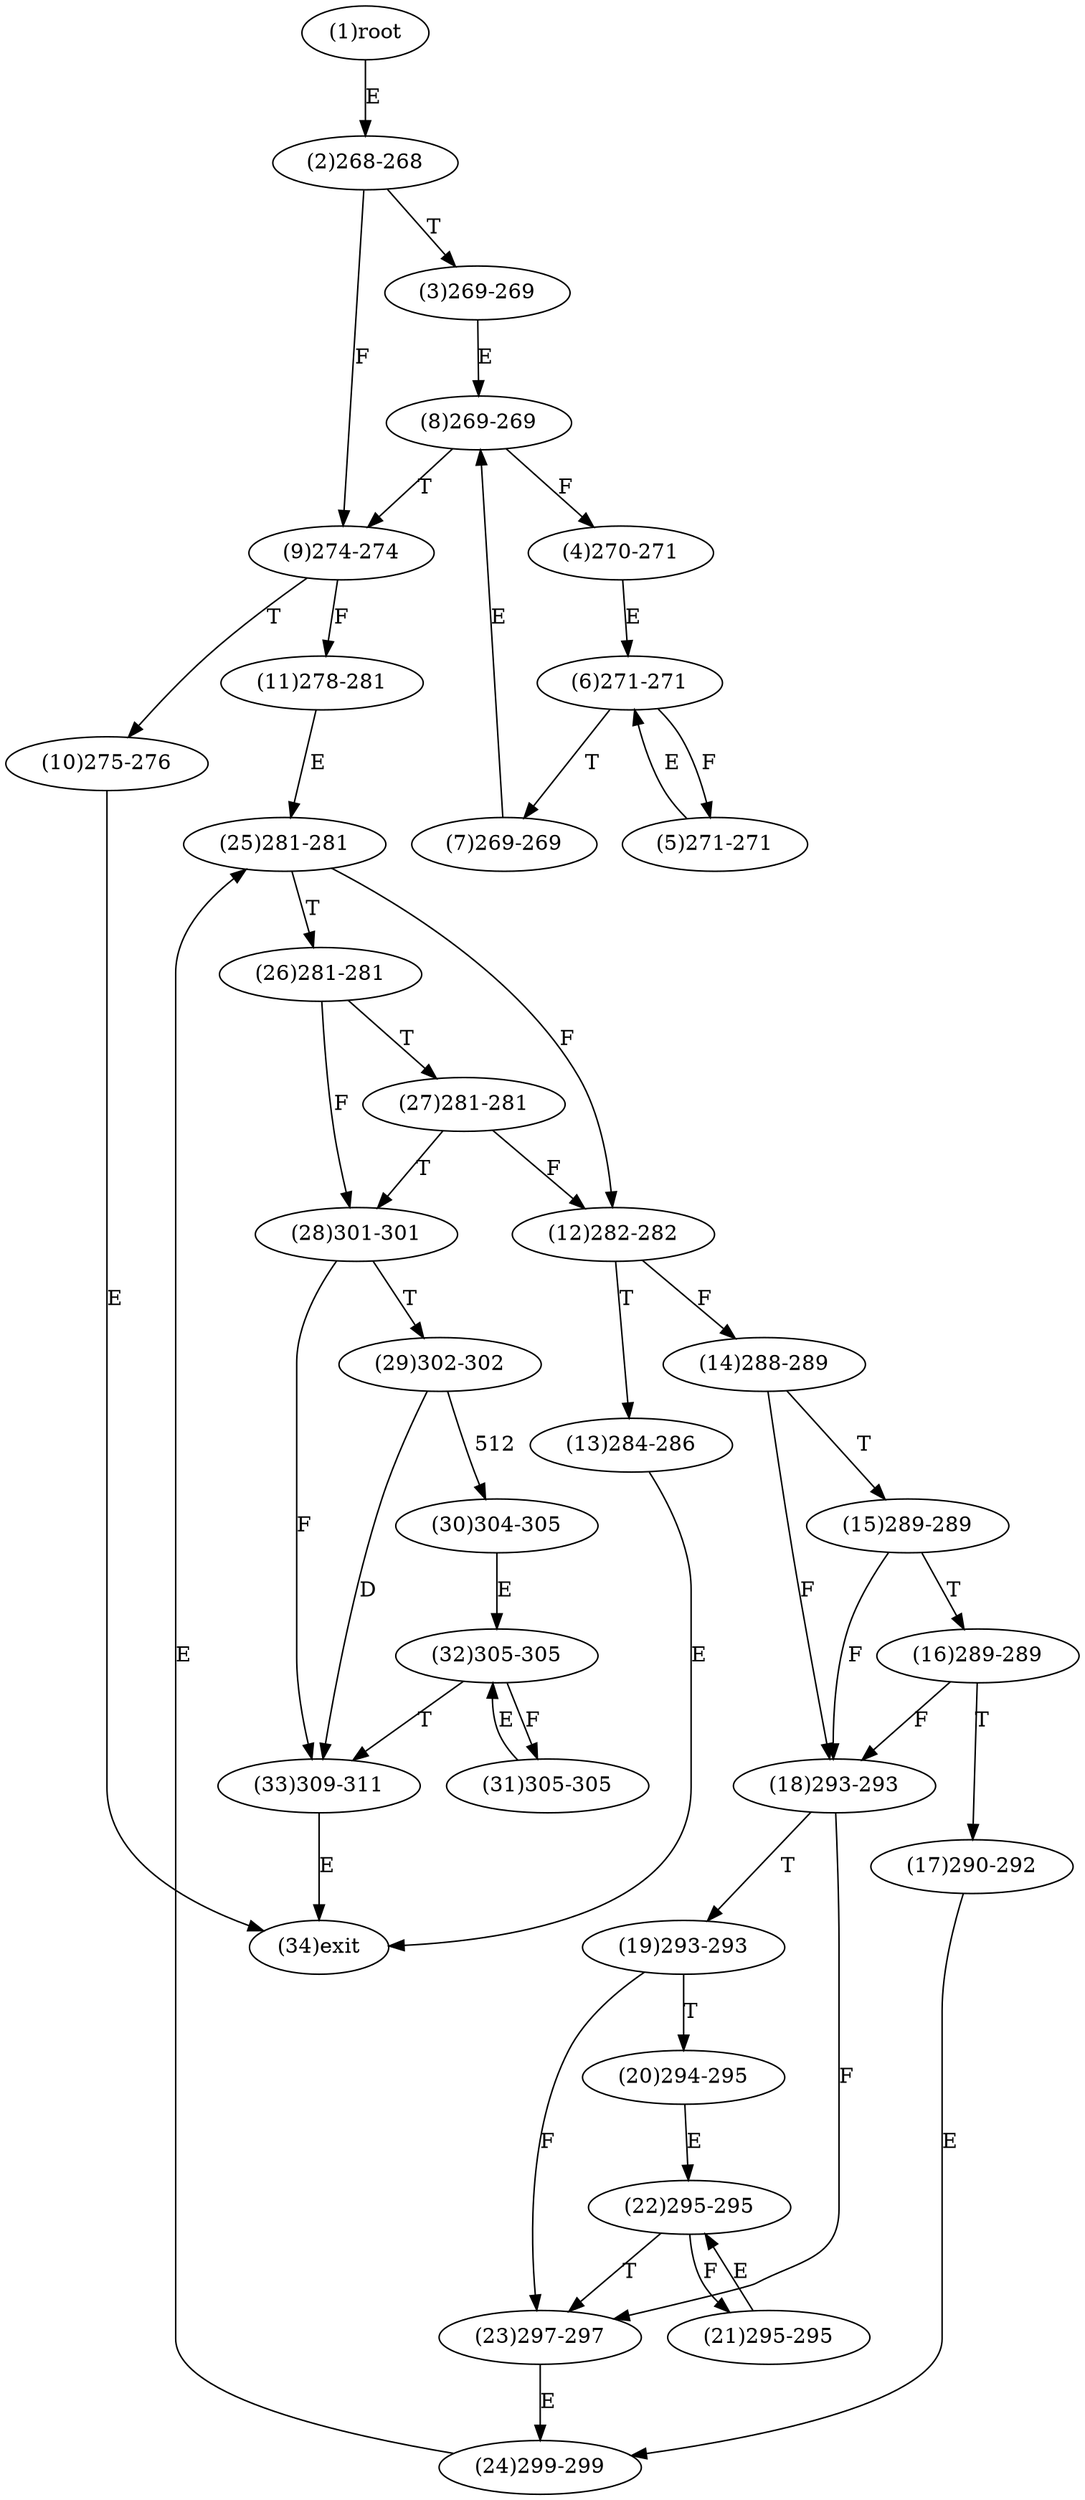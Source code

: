 digraph "" { 
1[ label="(1)root"];
2[ label="(2)268-268"];
3[ label="(3)269-269"];
4[ label="(4)270-271"];
5[ label="(5)271-271"];
6[ label="(6)271-271"];
7[ label="(7)269-269"];
8[ label="(8)269-269"];
9[ label="(9)274-274"];
10[ label="(10)275-276"];
11[ label="(11)278-281"];
12[ label="(12)282-282"];
13[ label="(13)284-286"];
14[ label="(14)288-289"];
15[ label="(15)289-289"];
17[ label="(17)290-292"];
16[ label="(16)289-289"];
19[ label="(19)293-293"];
18[ label="(18)293-293"];
21[ label="(21)295-295"];
20[ label="(20)294-295"];
23[ label="(23)297-297"];
22[ label="(22)295-295"];
25[ label="(25)281-281"];
24[ label="(24)299-299"];
27[ label="(27)281-281"];
26[ label="(26)281-281"];
29[ label="(29)302-302"];
28[ label="(28)301-301"];
31[ label="(31)305-305"];
30[ label="(30)304-305"];
34[ label="(34)exit"];
32[ label="(32)305-305"];
33[ label="(33)309-311"];
1->2[ label="E"];
2->9[ label="F"];
2->3[ label="T"];
3->8[ label="E"];
4->6[ label="E"];
5->6[ label="E"];
6->5[ label="F"];
6->7[ label="T"];
7->8[ label="E"];
8->4[ label="F"];
8->9[ label="T"];
9->11[ label="F"];
9->10[ label="T"];
10->34[ label="E"];
11->25[ label="E"];
12->14[ label="F"];
12->13[ label="T"];
13->34[ label="E"];
14->18[ label="F"];
14->15[ label="T"];
15->18[ label="F"];
15->16[ label="T"];
16->18[ label="F"];
16->17[ label="T"];
17->24[ label="E"];
18->23[ label="F"];
18->19[ label="T"];
19->23[ label="F"];
19->20[ label="T"];
20->22[ label="E"];
21->22[ label="E"];
22->21[ label="F"];
22->23[ label="T"];
23->24[ label="E"];
24->25[ label="E"];
25->12[ label="F"];
25->26[ label="T"];
26->28[ label="F"];
26->27[ label="T"];
27->12[ label="F"];
27->28[ label="T"];
28->33[ label="F"];
28->29[ label="T"];
29->30[ label="512"];
29->33[ label="D"];
30->32[ label="E"];
31->32[ label="E"];
32->31[ label="F"];
32->33[ label="T"];
33->34[ label="E"];
}